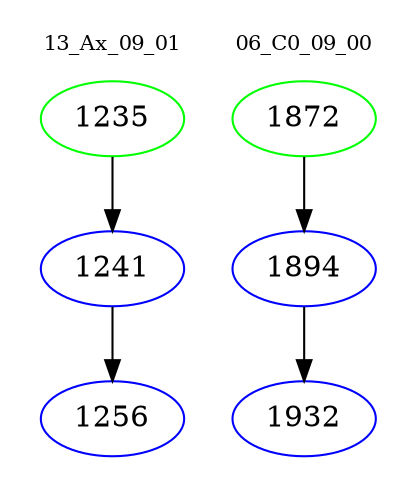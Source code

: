 digraph{
subgraph cluster_0 {
color = white
label = "13_Ax_09_01";
fontsize=10;
T0_1235 [label="1235", color="green"]
T0_1235 -> T0_1241 [color="black"]
T0_1241 [label="1241", color="blue"]
T0_1241 -> T0_1256 [color="black"]
T0_1256 [label="1256", color="blue"]
}
subgraph cluster_1 {
color = white
label = "06_C0_09_00";
fontsize=10;
T1_1872 [label="1872", color="green"]
T1_1872 -> T1_1894 [color="black"]
T1_1894 [label="1894", color="blue"]
T1_1894 -> T1_1932 [color="black"]
T1_1932 [label="1932", color="blue"]
}
}
